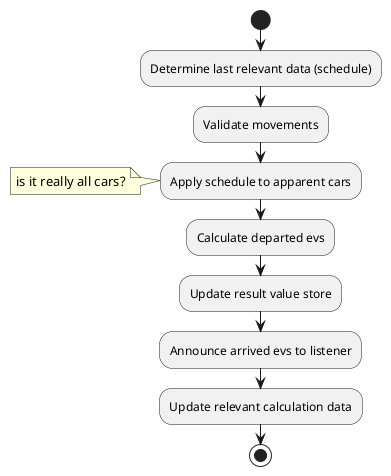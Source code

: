 @startuml

start
:Determine last relevant data (schedule);
:Validate movements;
:Apply schedule to apparent cars;
note left: is it really all cars?
:Calculate departed evs;
:Update result value store;
:Announce arrived evs to listener;
:Update relevant calculation data;

stop

@enduml
